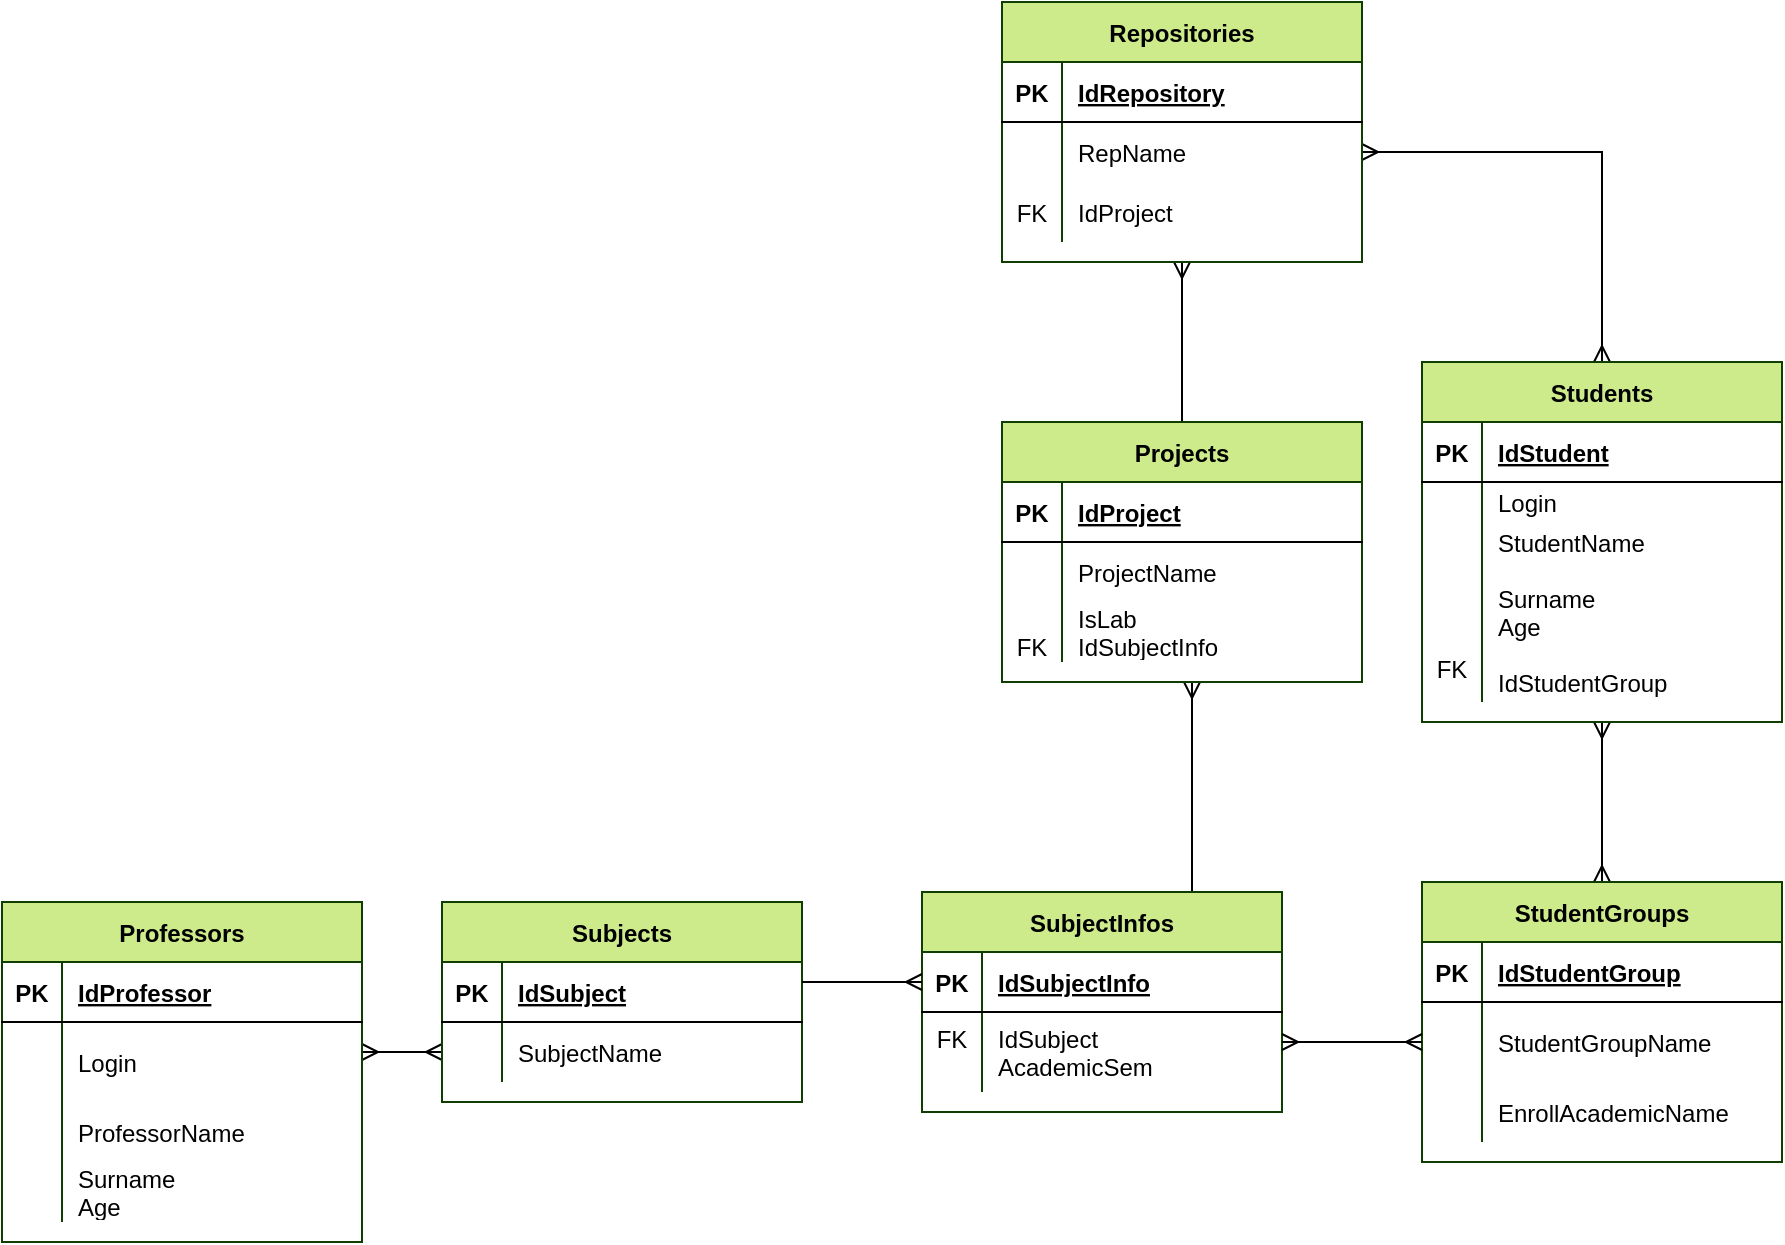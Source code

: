 <mxfile version="13.8.0" type="device"><diagram id="nQoluIeu-i1OGG0wwxaL" name="Page-1"><mxGraphModel dx="868" dy="1531" grid="1" gridSize="10" guides="1" tooltips="1" connect="1" arrows="1" fold="1" page="1" pageScale="1" pageWidth="850" pageHeight="1100" math="0" shadow="0"><root><mxCell id="0"/><mxCell id="1" parent="0"/><mxCell id="LaEEL33u5l2bBw9gN6oZ-30" style="edgeStyle=orthogonalEdgeStyle;rounded=0;orthogonalLoop=1;jettySize=auto;html=1;startArrow=ERmany;startFill=0;endArrow=ERmany;endFill=0;entryX=0;entryY=0.5;entryDx=0;entryDy=0;" parent="1" source="LaEEL33u5l2bBw9gN6oZ-7" target="LaEEL33u5l2bBw9gN6oZ-21" edge="1"><mxGeometry relative="1" as="geometry"><mxPoint x="443" y="-169" as="targetPoint"/><Array as="points"><mxPoint x="250" y="-165"/><mxPoint x="250" y="-165"/></Array></mxGeometry></mxCell><mxCell id="LaEEL33u5l2bBw9gN6oZ-46" style="edgeStyle=orthogonalEdgeStyle;rounded=0;orthogonalLoop=1;jettySize=auto;html=1;startArrow=ERmany;startFill=0;endArrow=ERmany;endFill=0;" parent="1" source="LaEEL33u5l2bBw9gN6oZ-32" edge="1"><mxGeometry relative="1" as="geometry"><mxPoint x="850" y="-330" as="targetPoint"/></mxGeometry></mxCell><mxCell id="LaEEL33u5l2bBw9gN6oZ-32" value="StudentGroups" style="shape=table;startSize=30;container=1;collapsible=1;childLayout=tableLayout;fixedRows=1;rowLines=0;fontStyle=1;align=center;resizeLast=1;fillColor=#cdeb8b;strokeColor=#103D00;" parent="1" vertex="1"><mxGeometry x="760" y="-250" width="180" height="140" as="geometry"/></mxCell><mxCell id="LaEEL33u5l2bBw9gN6oZ-33" value="" style="shape=partialRectangle;collapsible=0;dropTarget=0;pointerEvents=0;fillColor=none;top=0;left=0;bottom=1;right=0;points=[[0,0.5],[1,0.5]];portConstraint=eastwest;" parent="LaEEL33u5l2bBw9gN6oZ-32" vertex="1"><mxGeometry y="30" width="180" height="30" as="geometry"/></mxCell><mxCell id="LaEEL33u5l2bBw9gN6oZ-34" value="PK" style="shape=partialRectangle;connectable=0;fillColor=none;top=0;left=0;bottom=0;right=0;fontStyle=1;overflow=hidden;" parent="LaEEL33u5l2bBw9gN6oZ-33" vertex="1"><mxGeometry width="30" height="30" as="geometry"/></mxCell><mxCell id="LaEEL33u5l2bBw9gN6oZ-35" value="IdStudentGroup" style="shape=partialRectangle;connectable=0;fillColor=none;top=0;left=0;bottom=0;right=0;align=left;spacingLeft=6;fontStyle=5;overflow=hidden;" parent="LaEEL33u5l2bBw9gN6oZ-33" vertex="1"><mxGeometry x="30" width="150" height="30" as="geometry"/></mxCell><mxCell id="LaEEL33u5l2bBw9gN6oZ-36" value="" style="shape=partialRectangle;collapsible=0;dropTarget=0;pointerEvents=0;fillColor=none;top=0;left=0;bottom=0;right=0;points=[[0,0.5],[1,0.5]];portConstraint=eastwest;" parent="LaEEL33u5l2bBw9gN6oZ-32" vertex="1"><mxGeometry y="60" width="180" height="40" as="geometry"/></mxCell><mxCell id="LaEEL33u5l2bBw9gN6oZ-37" value="" style="shape=partialRectangle;connectable=0;fillColor=none;top=0;left=0;bottom=0;right=0;editable=1;overflow=hidden;" parent="LaEEL33u5l2bBw9gN6oZ-36" vertex="1"><mxGeometry width="30" height="40" as="geometry"/></mxCell><mxCell id="LaEEL33u5l2bBw9gN6oZ-38" value="StudentGroupName" style="shape=partialRectangle;connectable=0;fillColor=none;top=0;left=0;bottom=0;right=0;align=left;spacingLeft=6;overflow=hidden;" parent="LaEEL33u5l2bBw9gN6oZ-36" vertex="1"><mxGeometry x="30" width="150" height="40" as="geometry"/></mxCell><mxCell id="LaEEL33u5l2bBw9gN6oZ-39" value="" style="shape=partialRectangle;collapsible=0;dropTarget=0;pointerEvents=0;fillColor=none;top=0;left=0;bottom=0;right=0;points=[[0,0.5],[1,0.5]];portConstraint=eastwest;" parent="LaEEL33u5l2bBw9gN6oZ-32" vertex="1"><mxGeometry y="100" width="180" height="30" as="geometry"/></mxCell><mxCell id="LaEEL33u5l2bBw9gN6oZ-40" value="" style="shape=partialRectangle;connectable=0;fillColor=none;top=0;left=0;bottom=0;right=0;editable=1;overflow=hidden;" parent="LaEEL33u5l2bBw9gN6oZ-39" vertex="1"><mxGeometry width="30" height="30" as="geometry"/></mxCell><mxCell id="LaEEL33u5l2bBw9gN6oZ-41" value="EnrollAcademicName" style="shape=partialRectangle;connectable=0;fillColor=none;top=0;left=0;bottom=0;right=0;align=left;spacingLeft=6;overflow=hidden;" parent="LaEEL33u5l2bBw9gN6oZ-39" vertex="1"><mxGeometry x="30" width="150" height="30" as="geometry"/></mxCell><mxCell id="LaEEL33u5l2bBw9gN6oZ-58" style="edgeStyle=orthogonalEdgeStyle;rounded=0;orthogonalLoop=1;jettySize=auto;html=1;exitX=0.5;exitY=0;exitDx=0;exitDy=0;startArrow=ERmany;startFill=0;endArrow=ERmany;endFill=0;entryX=1;entryY=0.5;entryDx=0;entryDy=0;" parent="1" source="LaEEL33u5l2bBw9gN6oZ-47" target="LaEEL33u5l2bBw9gN6oZ-63" edge="1"><mxGeometry relative="1" as="geometry"><mxPoint x="740" y="-597" as="targetPoint"/><Array as="points"><mxPoint x="850" y="-615"/></Array></mxGeometry></mxCell><mxCell id="LaEEL33u5l2bBw9gN6oZ-47" value="Students" style="shape=table;startSize=30;container=1;collapsible=1;childLayout=tableLayout;fixedRows=1;rowLines=0;fontStyle=1;align=center;resizeLast=1;fillColor=#cdeb8b;strokeColor=#103D00;" parent="1" vertex="1"><mxGeometry x="760" y="-510" width="180" height="180" as="geometry"/></mxCell><mxCell id="LaEEL33u5l2bBw9gN6oZ-48" value="" style="shape=partialRectangle;collapsible=0;dropTarget=0;pointerEvents=0;fillColor=none;top=0;left=0;bottom=1;right=0;points=[[0,0.5],[1,0.5]];portConstraint=eastwest;" parent="LaEEL33u5l2bBw9gN6oZ-47" vertex="1"><mxGeometry y="30" width="180" height="30" as="geometry"/></mxCell><mxCell id="LaEEL33u5l2bBw9gN6oZ-49" value="PK" style="shape=partialRectangle;connectable=0;fillColor=none;top=0;left=0;bottom=0;right=0;fontStyle=1;overflow=hidden;" parent="LaEEL33u5l2bBw9gN6oZ-48" vertex="1"><mxGeometry width="30" height="30" as="geometry"/></mxCell><mxCell id="LaEEL33u5l2bBw9gN6oZ-50" value="IdStudent" style="shape=partialRectangle;connectable=0;fillColor=none;top=0;left=0;bottom=0;right=0;align=left;spacingLeft=6;fontStyle=5;overflow=hidden;" parent="LaEEL33u5l2bBw9gN6oZ-48" vertex="1"><mxGeometry x="30" width="150" height="30" as="geometry"/></mxCell><mxCell id="LaEEL33u5l2bBw9gN6oZ-51" value="" style="shape=partialRectangle;collapsible=0;dropTarget=0;pointerEvents=0;fillColor=none;top=0;left=0;bottom=0;right=0;points=[[0,0.5],[1,0.5]];portConstraint=eastwest;" parent="LaEEL33u5l2bBw9gN6oZ-47" vertex="1"><mxGeometry y="60" width="180" height="20" as="geometry"/></mxCell><mxCell id="LaEEL33u5l2bBw9gN6oZ-52" value="" style="shape=partialRectangle;connectable=0;fillColor=none;top=0;left=0;bottom=0;right=0;editable=1;overflow=hidden;" parent="LaEEL33u5l2bBw9gN6oZ-51" vertex="1"><mxGeometry width="30" height="20" as="geometry"/></mxCell><mxCell id="LaEEL33u5l2bBw9gN6oZ-53" value="Login" style="shape=partialRectangle;connectable=0;fillColor=none;top=0;left=0;bottom=0;right=0;align=left;spacingLeft=6;overflow=hidden;" parent="LaEEL33u5l2bBw9gN6oZ-51" vertex="1"><mxGeometry x="30" width="150" height="20" as="geometry"/></mxCell><mxCell id="LaEEL33u5l2bBw9gN6oZ-54" value="" style="shape=partialRectangle;collapsible=0;dropTarget=0;pointerEvents=0;fillColor=none;top=0;left=0;bottom=0;right=0;points=[[0,0.5],[1,0.5]];portConstraint=eastwest;" parent="LaEEL33u5l2bBw9gN6oZ-47" vertex="1"><mxGeometry y="80" width="180" height="90" as="geometry"/></mxCell><mxCell id="LaEEL33u5l2bBw9gN6oZ-55" value="&#10;&#10;&#10;&#10;FK" style="shape=partialRectangle;connectable=0;fillColor=none;top=0;left=0;bottom=0;right=0;editable=1;overflow=hidden;" parent="LaEEL33u5l2bBw9gN6oZ-54" vertex="1"><mxGeometry width="30" height="90" as="geometry"/></mxCell><mxCell id="LaEEL33u5l2bBw9gN6oZ-56" value="StudentName&#10;&#10;Surname&#10;Age&#10;&#10;IdStudentGroup" style="shape=partialRectangle;connectable=0;fillColor=none;top=0;left=0;bottom=0;right=0;align=left;spacingLeft=6;overflow=hidden;" parent="LaEEL33u5l2bBw9gN6oZ-54" vertex="1"><mxGeometry x="30" width="150" height="90" as="geometry"/></mxCell><mxCell id="LaEEL33u5l2bBw9gN6oZ-72" style="edgeStyle=orthogonalEdgeStyle;rounded=0;orthogonalLoop=1;jettySize=auto;html=1;startArrow=ERmany;startFill=0;endArrow=none;endFill=0;" parent="1" source="LaEEL33u5l2bBw9gN6oZ-59" edge="1"><mxGeometry relative="1" as="geometry"><mxPoint x="640" y="-480" as="targetPoint"/></mxGeometry></mxCell><mxCell id="LaEEL33u5l2bBw9gN6oZ-59" value="Repositories" style="shape=table;startSize=30;container=1;collapsible=1;childLayout=tableLayout;fixedRows=1;rowLines=0;fontStyle=1;align=center;resizeLast=1;fillColor=#cdeb8b;strokeColor=#103D00;" parent="1" vertex="1"><mxGeometry x="550" y="-690" width="180" height="130" as="geometry"/></mxCell><mxCell id="LaEEL33u5l2bBw9gN6oZ-60" value="" style="shape=partialRectangle;collapsible=0;dropTarget=0;pointerEvents=0;fillColor=none;top=0;left=0;bottom=1;right=0;points=[[0,0.5],[1,0.5]];portConstraint=eastwest;" parent="LaEEL33u5l2bBw9gN6oZ-59" vertex="1"><mxGeometry y="30" width="180" height="30" as="geometry"/></mxCell><mxCell id="LaEEL33u5l2bBw9gN6oZ-61" value="PK" style="shape=partialRectangle;connectable=0;fillColor=none;top=0;left=0;bottom=0;right=0;fontStyle=1;overflow=hidden;" parent="LaEEL33u5l2bBw9gN6oZ-60" vertex="1"><mxGeometry width="30" height="30" as="geometry"/></mxCell><mxCell id="LaEEL33u5l2bBw9gN6oZ-62" value="IdRepository" style="shape=partialRectangle;connectable=0;fillColor=none;top=0;left=0;bottom=0;right=0;align=left;spacingLeft=6;fontStyle=5;overflow=hidden;" parent="LaEEL33u5l2bBw9gN6oZ-60" vertex="1"><mxGeometry x="30" width="150" height="30" as="geometry"/></mxCell><mxCell id="LaEEL33u5l2bBw9gN6oZ-63" value="" style="shape=partialRectangle;collapsible=0;dropTarget=0;pointerEvents=0;fillColor=none;top=0;left=0;bottom=0;right=0;points=[[0,0.5],[1,0.5]];portConstraint=eastwest;" parent="LaEEL33u5l2bBw9gN6oZ-59" vertex="1"><mxGeometry y="60" width="180" height="30" as="geometry"/></mxCell><mxCell id="LaEEL33u5l2bBw9gN6oZ-64" value="" style="shape=partialRectangle;connectable=0;fillColor=none;top=0;left=0;bottom=0;right=0;editable=1;overflow=hidden;" parent="LaEEL33u5l2bBw9gN6oZ-63" vertex="1"><mxGeometry width="30" height="30" as="geometry"/></mxCell><mxCell id="LaEEL33u5l2bBw9gN6oZ-65" value="RepName" style="shape=partialRectangle;connectable=0;fillColor=none;top=0;left=0;bottom=0;right=0;align=left;spacingLeft=6;overflow=hidden;" parent="LaEEL33u5l2bBw9gN6oZ-63" vertex="1"><mxGeometry x="30" width="150" height="30" as="geometry"/></mxCell><mxCell id="LaEEL33u5l2bBw9gN6oZ-66" value="" style="shape=partialRectangle;collapsible=0;dropTarget=0;pointerEvents=0;fillColor=none;top=0;left=0;bottom=0;right=0;points=[[0,0.5],[1,0.5]];portConstraint=eastwest;" parent="LaEEL33u5l2bBw9gN6oZ-59" vertex="1"><mxGeometry y="90" width="180" height="30" as="geometry"/></mxCell><mxCell id="LaEEL33u5l2bBw9gN6oZ-67" value="FK" style="shape=partialRectangle;connectable=0;fillColor=none;top=0;left=0;bottom=0;right=0;editable=1;overflow=hidden;" parent="LaEEL33u5l2bBw9gN6oZ-66" vertex="1"><mxGeometry width="30" height="30" as="geometry"/></mxCell><mxCell id="LaEEL33u5l2bBw9gN6oZ-68" value="IdProject" style="shape=partialRectangle;connectable=0;fillColor=none;top=0;left=0;bottom=0;right=0;align=left;spacingLeft=6;overflow=hidden;" parent="LaEEL33u5l2bBw9gN6oZ-66" vertex="1"><mxGeometry x="30" width="150" height="30" as="geometry"/></mxCell><mxCell id="LaEEL33u5l2bBw9gN6oZ-92" style="edgeStyle=orthogonalEdgeStyle;rounded=0;orthogonalLoop=1;jettySize=auto;html=1;entryX=0.75;entryY=0;entryDx=0;entryDy=0;startArrow=ERmany;startFill=0;endArrow=none;endFill=0;" parent="1" source="LaEEL33u5l2bBw9gN6oZ-73" target="LaEEL33u5l2bBw9gN6oZ-83" edge="1"><mxGeometry relative="1" as="geometry"><Array as="points"><mxPoint x="645" y="-320"/><mxPoint x="645" y="-320"/></Array></mxGeometry></mxCell><mxCell id="LaEEL33u5l2bBw9gN6oZ-73" value="Projects" style="shape=table;startSize=30;container=1;collapsible=1;childLayout=tableLayout;fixedRows=1;rowLines=0;fontStyle=1;align=center;resizeLast=1;fillColor=#cdeb8b;strokeColor=#103D00;" parent="1" vertex="1"><mxGeometry x="550" y="-480" width="180" height="130" as="geometry"/></mxCell><mxCell id="LaEEL33u5l2bBw9gN6oZ-74" value="" style="shape=partialRectangle;collapsible=0;dropTarget=0;pointerEvents=0;fillColor=none;top=0;left=0;bottom=1;right=0;points=[[0,0.5],[1,0.5]];portConstraint=eastwest;" parent="LaEEL33u5l2bBw9gN6oZ-73" vertex="1"><mxGeometry y="30" width="180" height="30" as="geometry"/></mxCell><mxCell id="LaEEL33u5l2bBw9gN6oZ-75" value="PK" style="shape=partialRectangle;connectable=0;fillColor=none;top=0;left=0;bottom=0;right=0;fontStyle=1;overflow=hidden;" parent="LaEEL33u5l2bBw9gN6oZ-74" vertex="1"><mxGeometry width="30" height="30" as="geometry"/></mxCell><mxCell id="LaEEL33u5l2bBw9gN6oZ-76" value="IdProject" style="shape=partialRectangle;connectable=0;fillColor=none;top=0;left=0;bottom=0;right=0;align=left;spacingLeft=6;fontStyle=5;overflow=hidden;" parent="LaEEL33u5l2bBw9gN6oZ-74" vertex="1"><mxGeometry x="30" width="150" height="30" as="geometry"/></mxCell><mxCell id="LaEEL33u5l2bBw9gN6oZ-77" value="" style="shape=partialRectangle;collapsible=0;dropTarget=0;pointerEvents=0;fillColor=none;top=0;left=0;bottom=0;right=0;points=[[0,0.5],[1,0.5]];portConstraint=eastwest;" parent="LaEEL33u5l2bBw9gN6oZ-73" vertex="1"><mxGeometry y="60" width="180" height="30" as="geometry"/></mxCell><mxCell id="LaEEL33u5l2bBw9gN6oZ-78" value="" style="shape=partialRectangle;connectable=0;fillColor=none;top=0;left=0;bottom=0;right=0;editable=1;overflow=hidden;" parent="LaEEL33u5l2bBw9gN6oZ-77" vertex="1"><mxGeometry width="30" height="30" as="geometry"/></mxCell><mxCell id="LaEEL33u5l2bBw9gN6oZ-79" value="ProjectName" style="shape=partialRectangle;connectable=0;fillColor=none;top=0;left=0;bottom=0;right=0;align=left;spacingLeft=6;overflow=hidden;" parent="LaEEL33u5l2bBw9gN6oZ-77" vertex="1"><mxGeometry x="30" width="150" height="30" as="geometry"/></mxCell><mxCell id="LaEEL33u5l2bBw9gN6oZ-80" value="" style="shape=partialRectangle;collapsible=0;dropTarget=0;pointerEvents=0;fillColor=none;top=0;left=0;bottom=0;right=0;points=[[0,0.5],[1,0.5]];portConstraint=eastwest;" parent="LaEEL33u5l2bBw9gN6oZ-73" vertex="1"><mxGeometry y="90" width="180" height="30" as="geometry"/></mxCell><mxCell id="LaEEL33u5l2bBw9gN6oZ-81" value="&#10;FK" style="shape=partialRectangle;connectable=0;fillColor=none;top=0;left=0;bottom=0;right=0;editable=1;overflow=hidden;" parent="LaEEL33u5l2bBw9gN6oZ-80" vertex="1"><mxGeometry width="30" height="30" as="geometry"/></mxCell><mxCell id="LaEEL33u5l2bBw9gN6oZ-82" value="IsLab&#10;IdSubjectInfo" style="shape=partialRectangle;connectable=0;fillColor=none;top=0;left=0;bottom=0;right=0;align=left;spacingLeft=6;overflow=hidden;" parent="LaEEL33u5l2bBw9gN6oZ-80" vertex="1"><mxGeometry x="30" width="150" height="30" as="geometry"/></mxCell><mxCell id="LaEEL33u5l2bBw9gN6oZ-3" value="Professors" style="shape=table;startSize=30;container=1;collapsible=1;childLayout=tableLayout;fixedRows=1;rowLines=0;fontStyle=1;align=center;resizeLast=1;fillColor=#cdeb8b;strokeColor=#103D00;" parent="1" vertex="1"><mxGeometry x="50" y="-240" width="180" height="170" as="geometry"/></mxCell><mxCell id="LaEEL33u5l2bBw9gN6oZ-4" value="" style="shape=partialRectangle;collapsible=0;dropTarget=0;pointerEvents=0;fillColor=none;top=0;left=0;bottom=1;right=0;points=[[0,0.5],[1,0.5]];portConstraint=eastwest;" parent="LaEEL33u5l2bBw9gN6oZ-3" vertex="1"><mxGeometry y="30" width="180" height="30" as="geometry"/></mxCell><mxCell id="LaEEL33u5l2bBw9gN6oZ-5" value="PK" style="shape=partialRectangle;connectable=0;fillColor=none;top=0;left=0;bottom=0;right=0;fontStyle=1;overflow=hidden;" parent="LaEEL33u5l2bBw9gN6oZ-4" vertex="1"><mxGeometry width="30" height="30" as="geometry"/></mxCell><mxCell id="LaEEL33u5l2bBw9gN6oZ-6" value="IdProfessor" style="shape=partialRectangle;connectable=0;fillColor=none;top=0;left=0;bottom=0;right=0;align=left;spacingLeft=6;fontStyle=5;overflow=hidden;" parent="LaEEL33u5l2bBw9gN6oZ-4" vertex="1"><mxGeometry x="30" width="150" height="30" as="geometry"/></mxCell><mxCell id="LaEEL33u5l2bBw9gN6oZ-7" value="" style="shape=partialRectangle;collapsible=0;dropTarget=0;pointerEvents=0;fillColor=none;top=0;left=0;bottom=0;right=0;points=[[0,0.5],[1,0.5]];portConstraint=eastwest;" parent="LaEEL33u5l2bBw9gN6oZ-3" vertex="1"><mxGeometry y="60" width="180" height="40" as="geometry"/></mxCell><mxCell id="LaEEL33u5l2bBw9gN6oZ-8" value="" style="shape=partialRectangle;connectable=0;fillColor=none;top=0;left=0;bottom=0;right=0;editable=1;overflow=hidden;" parent="LaEEL33u5l2bBw9gN6oZ-7" vertex="1"><mxGeometry width="30" height="40" as="geometry"/></mxCell><mxCell id="LaEEL33u5l2bBw9gN6oZ-9" value="Login" style="shape=partialRectangle;connectable=0;fillColor=none;top=0;left=0;bottom=0;right=0;align=left;spacingLeft=6;overflow=hidden;" parent="LaEEL33u5l2bBw9gN6oZ-7" vertex="1"><mxGeometry x="30" width="150" height="40" as="geometry"/></mxCell><mxCell id="LaEEL33u5l2bBw9gN6oZ-10" value="" style="shape=partialRectangle;collapsible=0;dropTarget=0;pointerEvents=0;fillColor=none;top=0;left=0;bottom=0;right=0;points=[[0,0.5],[1,0.5]];portConstraint=eastwest;" parent="LaEEL33u5l2bBw9gN6oZ-3" vertex="1"><mxGeometry y="100" width="180" height="30" as="geometry"/></mxCell><mxCell id="LaEEL33u5l2bBw9gN6oZ-11" value="" style="shape=partialRectangle;connectable=0;fillColor=none;top=0;left=0;bottom=0;right=0;editable=1;overflow=hidden;" parent="LaEEL33u5l2bBw9gN6oZ-10" vertex="1"><mxGeometry width="30" height="30" as="geometry"/></mxCell><mxCell id="LaEEL33u5l2bBw9gN6oZ-12" value="ProfessorName" style="shape=partialRectangle;connectable=0;fillColor=none;top=0;left=0;bottom=0;right=0;align=left;spacingLeft=6;overflow=hidden;" parent="LaEEL33u5l2bBw9gN6oZ-10" vertex="1"><mxGeometry x="30" width="150" height="30" as="geometry"/></mxCell><mxCell id="LaEEL33u5l2bBw9gN6oZ-13" value="" style="shape=partialRectangle;collapsible=0;dropTarget=0;pointerEvents=0;fillColor=none;top=0;left=0;bottom=0;right=0;points=[[0,0.5],[1,0.5]];portConstraint=eastwest;" parent="LaEEL33u5l2bBw9gN6oZ-3" vertex="1"><mxGeometry y="130" width="180" height="30" as="geometry"/></mxCell><mxCell id="LaEEL33u5l2bBw9gN6oZ-14" value="" style="shape=partialRectangle;connectable=0;fillColor=none;top=0;left=0;bottom=0;right=0;editable=1;overflow=hidden;" parent="LaEEL33u5l2bBw9gN6oZ-13" vertex="1"><mxGeometry width="30" height="30" as="geometry"/></mxCell><mxCell id="LaEEL33u5l2bBw9gN6oZ-15" value="Surname&#10;Age" style="shape=partialRectangle;connectable=0;fillColor=none;top=0;left=0;bottom=0;right=0;align=left;spacingLeft=6;overflow=hidden;" parent="LaEEL33u5l2bBw9gN6oZ-13" vertex="1"><mxGeometry x="30" width="150" height="30" as="geometry"/></mxCell><mxCell id="LaEEL33u5l2bBw9gN6oZ-17" value="Subjects" style="shape=table;startSize=30;container=1;collapsible=1;childLayout=tableLayout;fixedRows=1;rowLines=0;fontStyle=1;align=center;resizeLast=1;fillColor=#cdeb8b;strokeColor=#103D00;" parent="1" vertex="1"><mxGeometry x="270" y="-240" width="180" height="100" as="geometry"/></mxCell><mxCell id="LaEEL33u5l2bBw9gN6oZ-18" value="" style="shape=partialRectangle;collapsible=0;dropTarget=0;pointerEvents=0;fillColor=none;top=0;left=0;bottom=1;right=0;points=[[0,0.5],[1,0.5]];portConstraint=eastwest;" parent="LaEEL33u5l2bBw9gN6oZ-17" vertex="1"><mxGeometry y="30" width="180" height="30" as="geometry"/></mxCell><mxCell id="LaEEL33u5l2bBw9gN6oZ-19" value="PK" style="shape=partialRectangle;connectable=0;fillColor=none;top=0;left=0;bottom=0;right=0;fontStyle=1;overflow=hidden;" parent="LaEEL33u5l2bBw9gN6oZ-18" vertex="1"><mxGeometry width="30" height="30" as="geometry"/></mxCell><mxCell id="LaEEL33u5l2bBw9gN6oZ-20" value="IdSubject" style="shape=partialRectangle;connectable=0;fillColor=none;top=0;left=0;bottom=0;right=0;align=left;spacingLeft=6;fontStyle=5;overflow=hidden;" parent="LaEEL33u5l2bBw9gN6oZ-18" vertex="1"><mxGeometry x="30" width="150" height="30" as="geometry"/></mxCell><mxCell id="LaEEL33u5l2bBw9gN6oZ-21" value="" style="shape=partialRectangle;collapsible=0;dropTarget=0;pointerEvents=0;fillColor=none;top=0;left=0;bottom=0;right=0;points=[[0,0.5],[1,0.5]];portConstraint=eastwest;" parent="LaEEL33u5l2bBw9gN6oZ-17" vertex="1"><mxGeometry y="60" width="180" height="30" as="geometry"/></mxCell><mxCell id="LaEEL33u5l2bBw9gN6oZ-22" value="" style="shape=partialRectangle;connectable=0;fillColor=none;top=0;left=0;bottom=0;right=0;editable=1;overflow=hidden;" parent="LaEEL33u5l2bBw9gN6oZ-21" vertex="1"><mxGeometry width="30" height="30" as="geometry"/></mxCell><mxCell id="LaEEL33u5l2bBw9gN6oZ-23" value="SubjectName" style="shape=partialRectangle;connectable=0;fillColor=none;top=0;left=0;bottom=0;right=0;align=left;spacingLeft=6;overflow=hidden;" parent="LaEEL33u5l2bBw9gN6oZ-21" vertex="1"><mxGeometry x="30" width="150" height="30" as="geometry"/></mxCell><mxCell id="LaEEL33u5l2bBw9gN6oZ-83" value="SubjectInfos" style="shape=table;startSize=30;container=1;collapsible=1;childLayout=tableLayout;fixedRows=1;rowLines=0;fontStyle=1;align=center;resizeLast=1;fillColor=#cdeb8b;strokeColor=#103D00;" parent="1" vertex="1"><mxGeometry x="510" y="-245" width="180" height="110" as="geometry"/></mxCell><mxCell id="LaEEL33u5l2bBw9gN6oZ-84" value="" style="shape=partialRectangle;collapsible=0;dropTarget=0;pointerEvents=0;fillColor=none;top=0;left=0;bottom=1;right=0;points=[[0,0.5],[1,0.5]];portConstraint=eastwest;" parent="LaEEL33u5l2bBw9gN6oZ-83" vertex="1"><mxGeometry y="30" width="180" height="30" as="geometry"/></mxCell><mxCell id="LaEEL33u5l2bBw9gN6oZ-85" value="PK" style="shape=partialRectangle;connectable=0;fillColor=none;top=0;left=0;bottom=0;right=0;fontStyle=1;overflow=hidden;" parent="LaEEL33u5l2bBw9gN6oZ-84" vertex="1"><mxGeometry width="30" height="30" as="geometry"/></mxCell><mxCell id="LaEEL33u5l2bBw9gN6oZ-86" value="IdSubjectInfo" style="shape=partialRectangle;connectable=0;fillColor=none;top=0;left=0;bottom=0;right=0;align=left;spacingLeft=6;fontStyle=5;overflow=hidden;" parent="LaEEL33u5l2bBw9gN6oZ-84" vertex="1"><mxGeometry x="30" width="150" height="30" as="geometry"/></mxCell><mxCell id="LaEEL33u5l2bBw9gN6oZ-87" value="" style="shape=partialRectangle;collapsible=0;dropTarget=0;pointerEvents=0;fillColor=none;top=0;left=0;bottom=0;right=0;points=[[0,0.5],[1,0.5]];portConstraint=eastwest;" parent="LaEEL33u5l2bBw9gN6oZ-83" vertex="1"><mxGeometry y="60" width="180" height="40" as="geometry"/></mxCell><mxCell id="LaEEL33u5l2bBw9gN6oZ-88" value="FK&#10;" style="shape=partialRectangle;connectable=0;fillColor=none;top=0;left=0;bottom=0;right=0;editable=1;overflow=hidden;" parent="LaEEL33u5l2bBw9gN6oZ-87" vertex="1"><mxGeometry width="30" height="40" as="geometry"/></mxCell><mxCell id="LaEEL33u5l2bBw9gN6oZ-89" value="IdSubject&#10;AcademicSem" style="shape=partialRectangle;connectable=0;fillColor=none;top=0;left=0;bottom=0;right=0;align=left;spacingLeft=6;overflow=hidden;" parent="LaEEL33u5l2bBw9gN6oZ-87" vertex="1"><mxGeometry x="30" width="150" height="40" as="geometry"/></mxCell><mxCell id="LaEEL33u5l2bBw9gN6oZ-90" style="edgeStyle=orthogonalEdgeStyle;rounded=0;orthogonalLoop=1;jettySize=auto;html=1;entryX=0;entryY=0.5;entryDx=0;entryDy=0;startArrow=none;startFill=0;endArrow=ERmany;endFill=0;" parent="1" source="LaEEL33u5l2bBw9gN6oZ-18" target="LaEEL33u5l2bBw9gN6oZ-84" edge="1"><mxGeometry relative="1" as="geometry"><Array as="points"><mxPoint x="480" y="-200"/><mxPoint x="480" y="-200"/></Array></mxGeometry></mxCell><mxCell id="LaEEL33u5l2bBw9gN6oZ-91" style="edgeStyle=orthogonalEdgeStyle;rounded=0;orthogonalLoop=1;jettySize=auto;html=1;entryX=0;entryY=0.5;entryDx=0;entryDy=0;startArrow=ERmany;startFill=0;endArrow=ERmany;endFill=0;" parent="1" source="LaEEL33u5l2bBw9gN6oZ-87" target="LaEEL33u5l2bBw9gN6oZ-36" edge="1"><mxGeometry relative="1" as="geometry"><Array as="points"><mxPoint x="730" y="-170"/><mxPoint x="730" y="-170"/></Array></mxGeometry></mxCell></root></mxGraphModel></diagram></mxfile>
